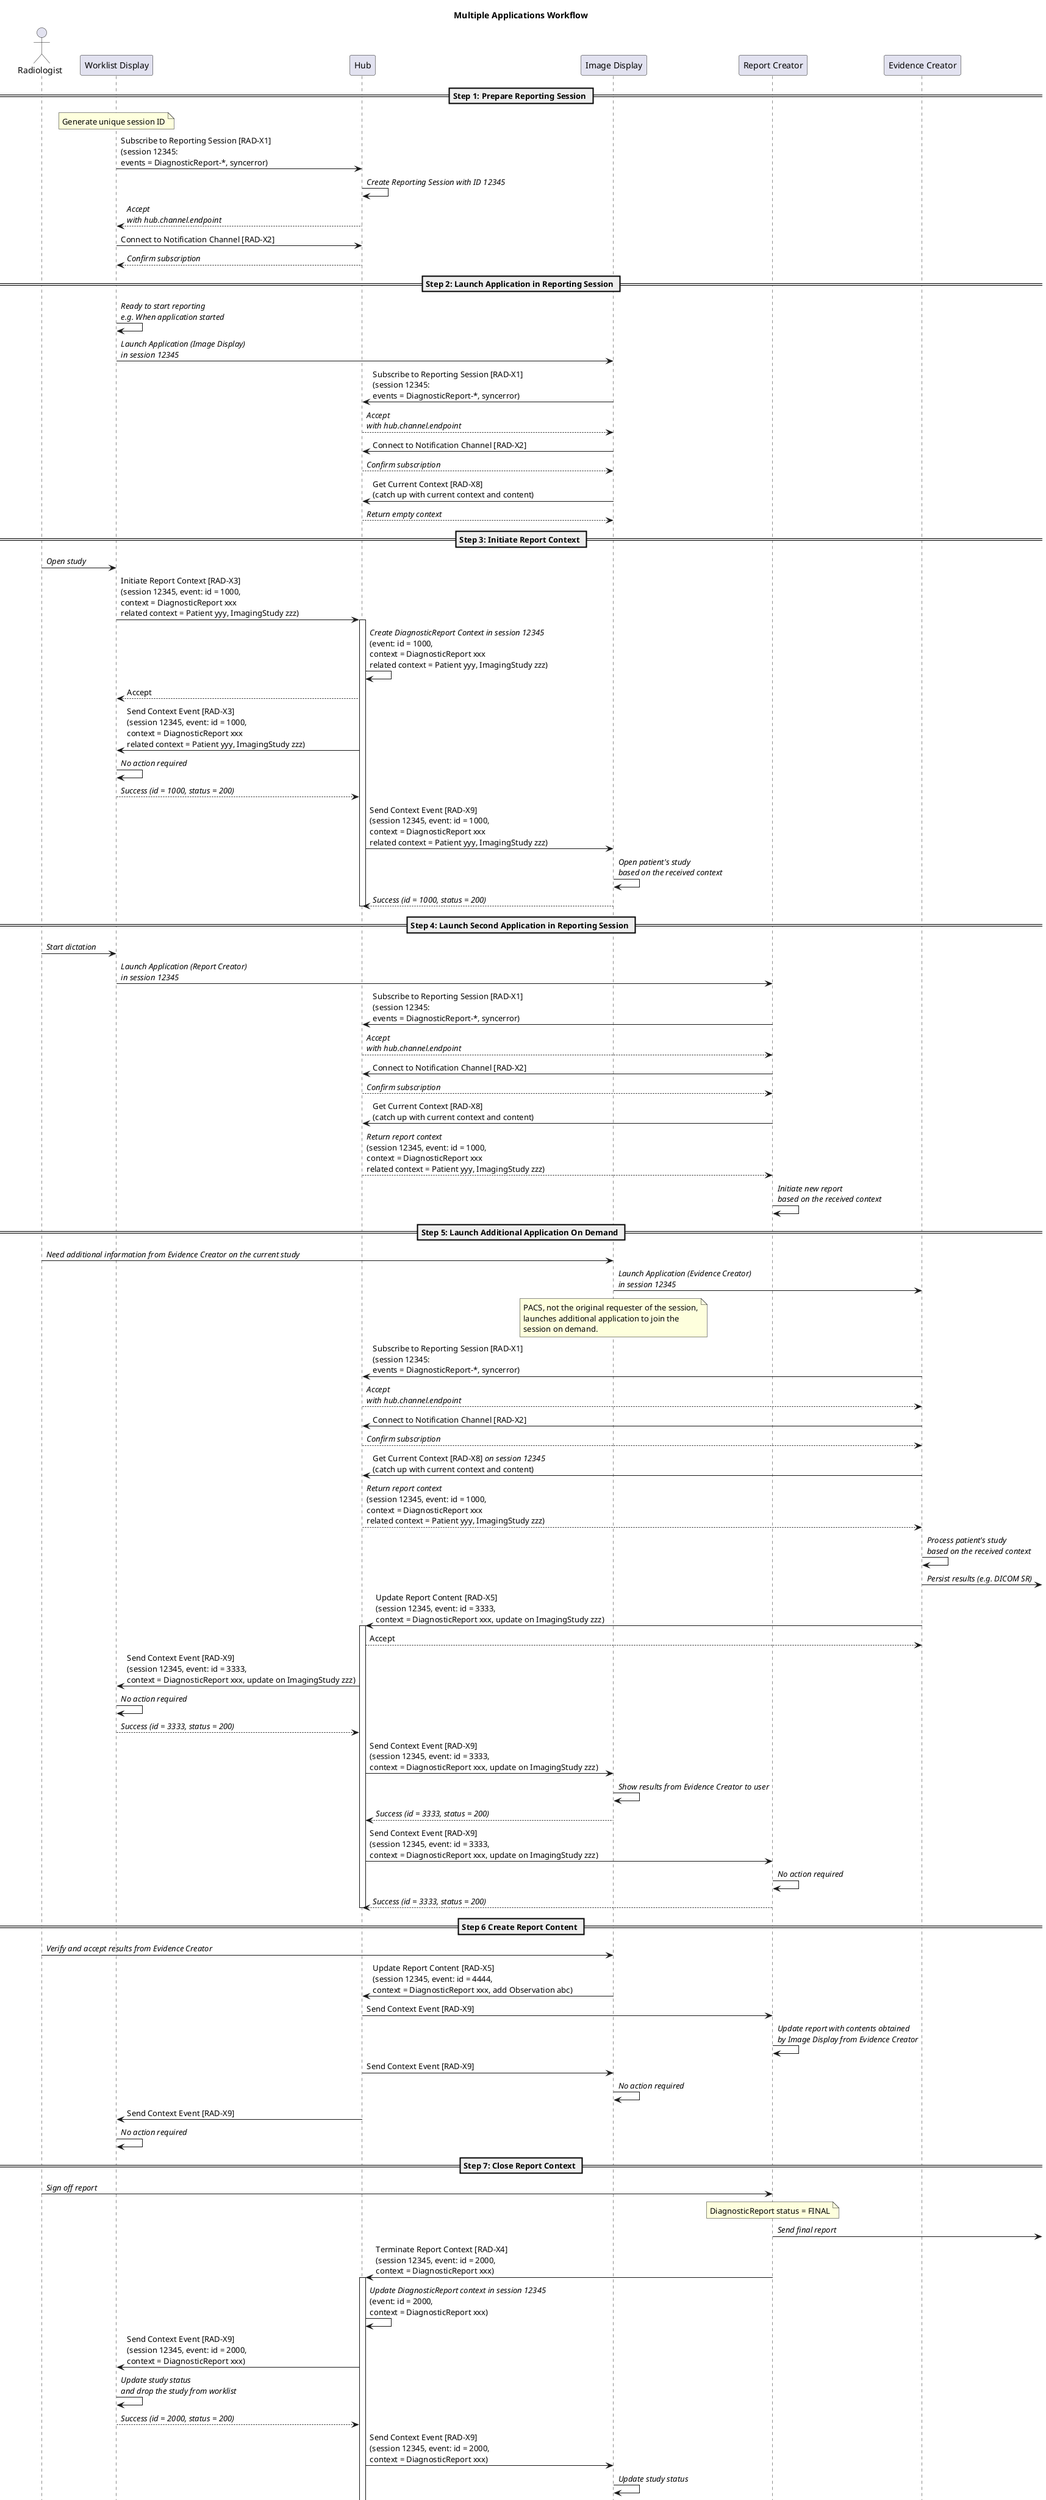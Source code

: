 @startuml multi_app

title Multiple Applications Workflow

actor Radiologist
participant "Worklist Display" as WF
participant "Hub" as Hub
participant "Image Display" as PACS
participant "Report Creator" as Report
participant "Evidence Creator" as Special

== Step 1: Prepare Reporting Session ==
note over WF
Generate unique session ID
end note
WF->Hub: Subscribe to Reporting Session [RAD-X1]\n(session 12345:\nevents = DiagnosticReport-*, syncerror)

Hub->Hub: //Create Reporting Session with ID 12345//

Hub-->WF: //Accept//\n//with hub.channel.endpoint//
WF->Hub: Connect to Notification Channel [RAD-X2]
Hub-->WF: //Confirm subscription//

== Step 2: Launch Application in Reporting Session ==

WF->WF: //Ready to start reporting//\n//e.g. When application started//
WF->PACS: //Launch Application (Image Display)//\n//in session 12345//

PACS->Hub: Subscribe to Reporting Session [RAD-X1]\n(session 12345:\nevents = DiagnosticReport-*, syncerror)
Hub-->PACS: //Accept//\n//with hub.channel.endpoint//
PACS->Hub: Connect to Notification Channel [RAD-X2]
Hub-->PACS: //Confirm subscription//
PACS->Hub: Get Current Context [RAD-X8]\n(catch up with current context and content)

Hub-->PACS: //Return empty context//

== Step 3: Initiate Report Context ==

Radiologist->WF: //Open study//

WF->Hub: Initiate Report Context [RAD-X3]\n(session 12345, event: id = 1000,\ncontext = DiagnosticReport xxx\nrelated context = Patient yyy, ImagingStudy zzz)
activate Hub

Hub->Hub: //Create DiagnosticReport Context in session 12345//\n(event: id = 1000,\ncontext = DiagnosticReport xxx\nrelated context = Patient yyy, ImagingStudy zzz)
Hub-->WF: Accept

Hub->WF: Send Context Event [RAD-X3]\n(session 12345, event: id = 1000,\ncontext = DiagnosticReport xxx\nrelated context = Patient yyy, ImagingStudy zzz)
WF->WF: //No action required//
WF-->Hub: //Success (id = 1000, status = 200)//

Hub->PACS: Send Context Event [RAD-X9]\n(session 12345, event: id = 1000,\ncontext = DiagnosticReport xxx\nrelated context = Patient yyy, ImagingStudy zzz)
PACS->PACS: //Open patient's study//\n//based on the received context//
PACS-->Hub: //Success (id = 1000, status = 200)//

deactivate Hub

== Step 4: Launch Second Application in Reporting Session ==

Radiologist->WF: //Start dictation//

WF->Report: //Launch Application (Report Creator)//\n//in session 12345//

Report->Hub: Subscribe to Reporting Session [RAD-X1]\n(session 12345:\nevents = DiagnosticReport-*, syncerror)
Hub-->Report: //Accept//\n//with hub.channel.endpoint//
Report->Hub: Connect to Notification Channel [RAD-X2]
Hub-->Report: //Confirm subscription//
Report->Hub: Get Current Context [RAD-X8]\n(catch up with current context and content)

Hub-->Report: //Return report context//\n(session 12345, event: id = 1000,\ncontext = DiagnosticReport xxx\nrelated context = Patient yyy, ImagingStudy zzz)
Report->Report: //Initiate new report//\n//based on the received context//

== Step 5: Launch Additional Application On Demand ==

Radiologist->PACS: //Need additional information from Evidence Creator on the current study//

PACS->Special: //Launch Application (Evidence Creator)//\n//in session 12345//
note over PACS
PACS, not the original requester of the session,
launches additional application to join the
session on demand.
end note

Special->Hub: Subscribe to Reporting Session [RAD-X1]\n(session 12345:\nevents = DiagnosticReport-*, syncerror)

Hub-->Special: //Accept//\n//with hub.channel.endpoint//
Special->Hub: Connect to Notification Channel [RAD-X2]
Hub-->Special: //Confirm subscription//
Special->Hub: Get Current Context [RAD-X8] //on session 12345//\n(catch up with current context and content)

Hub-->Special: //Return report context//\n(session 12345, event: id = 1000,\ncontext = DiagnosticReport xxx\nrelated context = Patient yyy, ImagingStudy zzz)
Special->Special: //Process patient's study//\n//based on the received context//
Special->: //Persist results (e.g. DICOM SR)//

Special->Hub: Update Report Content [RAD-X5]\n(session 12345, event: id = 3333,\ncontext = DiagnosticReport xxx, update on ImagingStudy zzz)
activate Hub

Hub-->Special: Accept

Hub->WF: Send Context Event [RAD-X9]\n(session 12345, event: id = 3333,\ncontext = DiagnosticReport xxx, update on ImagingStudy zzz)
WF->WF: //No action required//
WF-->Hub: //Success (id = 3333, status = 200)//

Hub->PACS: Send Context Event [RAD-X9]\n(session 12345, event: id = 3333,\ncontext = DiagnosticReport xxx, update on ImagingStudy zzz)
PACS->PACS: //Show results from Evidence Creator to user//
PACS-->Hub: //Success (id = 3333, status = 200)//

Hub->Report: Send Context Event [RAD-X9]\n(session 12345, event: id = 3333,\ncontext = DiagnosticReport xxx, update on ImagingStudy zzz)
Report->Report: //No action required//
Report-->Hub: //Success (id = 3333, status = 200)//

deactivate Hub

== Step 6 Create Report Content ==

Radiologist->PACS: //Verify and accept results from Evidence Creator//

PACS->Hub: Update Report Content [RAD-X5]\n(session 12345, event: id = 4444,\ncontext = DiagnosticReport xxx, add Observation abc)
Hub->Report: Send Context Event [RAD-X9]
Report->Report: //Update report with contents obtained//\n//by Image Display from Evidence Creator//
Hub->PACS: Send Context Event [RAD-X9]
PACS->PACS: //No action required//
Hub->WF: Send Context Event [RAD-X9]
WF->WF: //No action required//

== Step 7: Close Report Context ==

Radiologist->Report: //Sign off report//
note over Report
DiagnosticReport status = FINAL
end note

Report->: //Send final report//

Report->Hub: Terminate Report Context [RAD-X4]\n(session 12345, event: id = 2000,\ncontext = DiagnosticReport xxx)
activate Hub

Hub->Hub: //Update DiagnosticReport context in session 12345//\n(event: id = 2000,\ncontext = DiagnosticReport xxx)

Hub->WF: Send Context Event [RAD-X9]\n(session 12345, event: id = 2000,\ncontext = DiagnosticReport xxx)
WF->WF: //Update study status//\n//and drop the study from worklist//
WF-->Hub: //Success (id = 2000, status = 200)//

Hub->PACS: Send Context Event [RAD-X9]\n(session 12345, event: id = 2000,\ncontext = DiagnosticReport xxx)
PACS->PACS: //Update study status//
PACS-->Hub: //Success (id = 2000, status = 200)//

Hub->Report: Send Context Event [RAD-X9]\n(session 12345, event: id = 2000,\ncontext = DiagnosticReport xxx)
Report->Report: //No action required//
Report-->Hub: //Success (id = 2000, status = 200)//

Hub->Special: Send Context Event [RAD-X9]\n(session 12345, event: id = 2000,\ncontext = DiagnosticReport xxx)
Special->Special: //Minimize application//
Special-->Hub: //Success (id = 2000, status = 200)//

Hub->Hub: //Delete DiagnosticReport context in session 12345//\n(context = DiagnosticReport xxx)
deactivate Hub

== Step 8: Switch Report Context in Reporting Session ==

note over WF
The workflow repeats. Since all the necessary applications
have already been started, there is no need to relaunch
the applications and establish the subscription.
end note

WF->Hub: Initial Report Context [RAD-X3]\n(session 12345, event: id = 3333,\ncontext = DiagnosticReport kkk)
Hub->PACS: Send Context Event [RAD-X9]
Hub->Report: Send Context Event [RAD-X9]
Hub->WF: Send Context Event [RAD-X9]

== Step 9: Close Applications ==

Radiologist->WF: //Close application//
WF->Hub: Unsubscribe Session [RAD-X7]\n(session 12345)
Hub-->WF: //Accept//
Hub->Hub: //Close channel to Worklist Display//

... Time elapsed and the other subscriptions lease time expired ...

Hub->Hub: //Close channel to Image Display, Report Creator and Evidence Creator//

@enduml